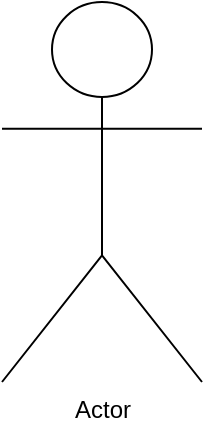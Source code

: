 <mxfile version="13.11.0" type="github">
  <diagram id="GJjLNlStHXHkOpcL7xtm" name="Page-1">
    <mxGraphModel dx="868" dy="487" grid="1" gridSize="10" guides="1" tooltips="1" connect="1" arrows="1" fold="1" page="1" pageScale="1" pageWidth="850" pageHeight="1100" math="0" shadow="0">
      <root>
        <mxCell id="0" />
        <mxCell id="1" parent="0" />
        <mxCell id="fvZHletrlEKIyMKOD2h6-2" value="Actor" style="shape=umlActor;verticalLabelPosition=bottom;verticalAlign=top;html=1;outlineConnect=0;" vertex="1" parent="1">
          <mxGeometry x="390" y="180" width="100" height="190" as="geometry" />
        </mxCell>
      </root>
    </mxGraphModel>
  </diagram>
</mxfile>
